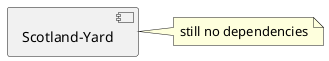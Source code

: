 @startuml

skinparam componentStyle uml2

[Scotland-Yard] as sy

note right of sy
  still no dependencies
end note

@enduml